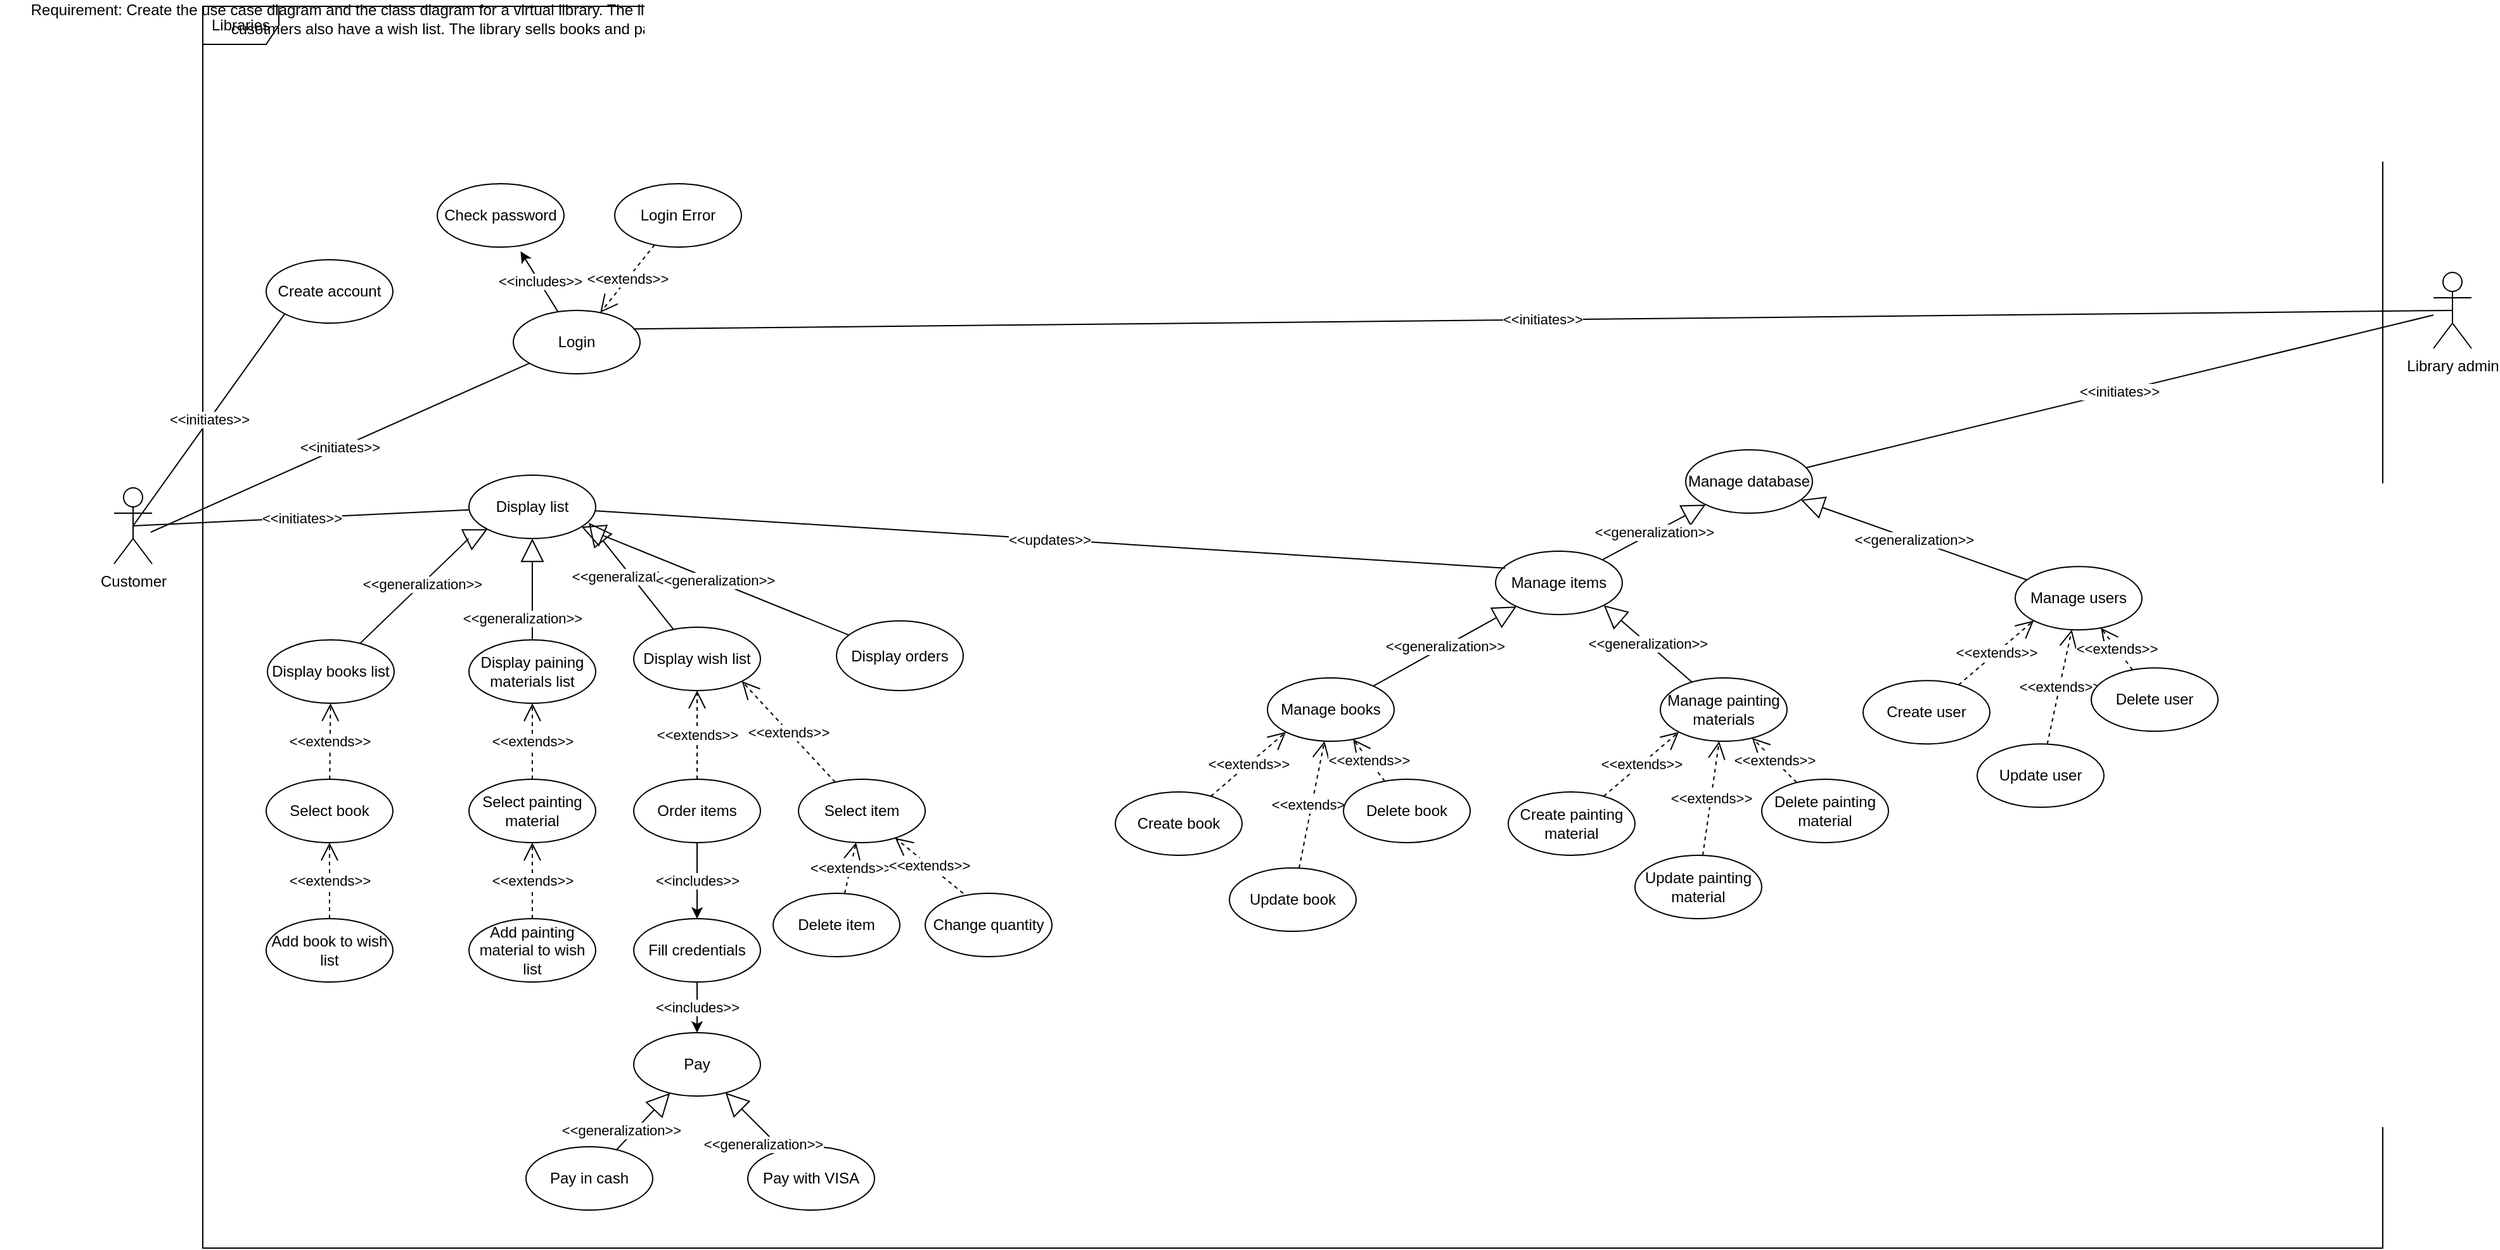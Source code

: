 <mxfile version="14.5.1" type="device"><diagram id="Yia_Mjs-g3SSGOk-4FDy" name="Page-1"><mxGraphModel dx="2370" dy="1370" grid="1" gridSize="10" guides="1" tooltips="1" connect="1" arrows="1" fold="1" page="1" pageScale="1" pageWidth="850" pageHeight="1100" math="0" shadow="0"><root><mxCell id="0"/><mxCell id="1" parent="0"/><mxCell id="6MQ6Q1Cc0P8-fGBVFd-8-1" value="Libraries" style="shape=umlFrame;whiteSpace=wrap;html=1;" parent="1" vertex="1"><mxGeometry x="170" y="20" width="1720" height="980" as="geometry"/></mxCell><mxCell id="6MQ6Q1Cc0P8-fGBVFd-8-2" value="Requirement:&amp;nbsp;Create the use case diagram and the class diagram for a virtual library. The library has customers that can place orders, the cusotmers also have a wish list. The library sells books and painting materials." style="text;html=1;strokeColor=none;fillColor=none;align=center;verticalAlign=middle;whiteSpace=wrap;rounded=0;" parent="1" vertex="1"><mxGeometry x="10" y="20" width="780" height="20" as="geometry"/></mxCell><mxCell id="6MQ6Q1Cc0P8-fGBVFd-8-3" value="Customer&lt;br&gt;" style="shape=umlActor;verticalLabelPosition=bottom;verticalAlign=top;html=1;outlineConnect=0;" parent="1" vertex="1"><mxGeometry x="100" y="400" width="30" height="60" as="geometry"/></mxCell><mxCell id="6MQ6Q1Cc0P8-fGBVFd-8-13" value="Library admin" style="shape=umlActor;verticalLabelPosition=bottom;verticalAlign=top;html=1;outlineConnect=0;" parent="1" vertex="1"><mxGeometry x="1930" y="230" width="30" height="60" as="geometry"/></mxCell><mxCell id="6MQ6Q1Cc0P8-fGBVFd-8-14" value="Login" style="ellipse;whiteSpace=wrap;html=1;" parent="1" vertex="1"><mxGeometry x="415" y="260" width="100" height="50" as="geometry"/></mxCell><mxCell id="6MQ6Q1Cc0P8-fGBVFd-8-16" value="&amp;lt;&amp;lt;initiates&amp;gt;&amp;gt;" style="endArrow=none;html=1;exitX=1;exitY=0.333;exitDx=0;exitDy=0;exitPerimeter=0;" parent="1" target="6MQ6Q1Cc0P8-fGBVFd-8-14" edge="1"><mxGeometry width="50" height="50" relative="1" as="geometry"><mxPoint x="129.0" y="435" as="sourcePoint"/><mxPoint x="258.826" y="287.875" as="targetPoint"/></mxGeometry></mxCell><mxCell id="6MQ6Q1Cc0P8-fGBVFd-8-18" value="Check password" style="ellipse;whiteSpace=wrap;html=1;" parent="1" vertex="1"><mxGeometry x="355" y="160" width="100" height="50" as="geometry"/></mxCell><mxCell id="6MQ6Q1Cc0P8-fGBVFd-8-19" value="Login Error" style="ellipse;whiteSpace=wrap;html=1;" parent="1" vertex="1"><mxGeometry x="495" y="160" width="100" height="50" as="geometry"/></mxCell><mxCell id="6MQ6Q1Cc0P8-fGBVFd-8-24" value="&amp;lt;&amp;lt;extends&amp;gt;&amp;gt;" style="endArrow=open;endSize=12;dashed=1;html=1;" parent="1" source="6MQ6Q1Cc0P8-fGBVFd-8-19" target="6MQ6Q1Cc0P8-fGBVFd-8-14" edge="1"><mxGeometry width="160" relative="1" as="geometry"><mxPoint x="284.411" y="261.246" as="sourcePoint"/><mxPoint x="250.391" y="208.786" as="targetPoint"/></mxGeometry></mxCell><mxCell id="6MQ6Q1Cc0P8-fGBVFd-8-25" value="Select book" style="ellipse;whiteSpace=wrap;html=1;" parent="1" vertex="1"><mxGeometry x="220" y="630" width="100" height="50" as="geometry"/></mxCell><mxCell id="6MQ6Q1Cc0P8-fGBVFd-8-26" value="Display books&amp;nbsp;list" style="ellipse;whiteSpace=wrap;html=1;" parent="1" vertex="1"><mxGeometry x="221" y="520" width="100" height="50" as="geometry"/></mxCell><mxCell id="6MQ6Q1Cc0P8-fGBVFd-8-27" value="&amp;lt;&amp;lt;initiates&amp;gt;&amp;gt;" style="endArrow=none;html=1;exitX=0.5;exitY=0.5;exitDx=0;exitDy=0;exitPerimeter=0;" parent="1" source="6MQ6Q1Cc0P8-fGBVFd-8-3" target="6MQ6Q1Cc0P8-fGBVFd-8-29" edge="1"><mxGeometry width="50" height="50" relative="1" as="geometry"><mxPoint x="290" y="450" as="sourcePoint"/><mxPoint x="240" y="480" as="targetPoint"/></mxGeometry></mxCell><mxCell id="6MQ6Q1Cc0P8-fGBVFd-8-28" value="Display wish list" style="ellipse;whiteSpace=wrap;html=1;" parent="1" vertex="1"><mxGeometry x="510" y="510" width="100" height="50" as="geometry"/></mxCell><mxCell id="6MQ6Q1Cc0P8-fGBVFd-8-29" value="Display list" style="ellipse;whiteSpace=wrap;html=1;" parent="1" vertex="1"><mxGeometry x="380" y="390" width="100" height="50" as="geometry"/></mxCell><mxCell id="6MQ6Q1Cc0P8-fGBVFd-8-30" value="Add book to wish list" style="ellipse;whiteSpace=wrap;html=1;" parent="1" vertex="1"><mxGeometry x="220" y="740" width="100" height="50" as="geometry"/></mxCell><mxCell id="6MQ6Q1Cc0P8-fGBVFd-8-31" value="&amp;lt;&amp;lt;extends&amp;gt;&amp;gt;" style="endArrow=open;endSize=12;dashed=1;html=1;" parent="1" source="6MQ6Q1Cc0P8-fGBVFd-8-25" target="6MQ6Q1Cc0P8-fGBVFd-8-26" edge="1"><mxGeometry width="160" relative="1" as="geometry"><mxPoint x="311.43" y="388.212" as="sourcePoint"/><mxPoint x="269" y="560" as="targetPoint"/></mxGeometry></mxCell><mxCell id="6MQ6Q1Cc0P8-fGBVFd-8-33" value="&amp;lt;&amp;lt;extends&amp;gt;&amp;gt;" style="endArrow=open;endSize=12;dashed=1;html=1;" parent="1" source="6MQ6Q1Cc0P8-fGBVFd-8-30" target="6MQ6Q1Cc0P8-fGBVFd-8-25" edge="1"><mxGeometry width="160" relative="1" as="geometry"><mxPoint x="280" y="640" as="sourcePoint"/><mxPoint x="280" y="650" as="targetPoint"/></mxGeometry></mxCell><mxCell id="6MQ6Q1Cc0P8-fGBVFd-8-38" value="Select painting material" style="ellipse;whiteSpace=wrap;html=1;" parent="1" vertex="1"><mxGeometry x="380" y="630" width="100" height="50" as="geometry"/></mxCell><mxCell id="6MQ6Q1Cc0P8-fGBVFd-8-39" value="Display paining materials list" style="ellipse;whiteSpace=wrap;html=1;" parent="1" vertex="1"><mxGeometry x="380" y="520" width="100" height="50" as="geometry"/></mxCell><mxCell id="6MQ6Q1Cc0P8-fGBVFd-8-40" value="Add painting material to wish list" style="ellipse;whiteSpace=wrap;html=1;" parent="1" vertex="1"><mxGeometry x="380" y="740" width="100" height="50" as="geometry"/></mxCell><mxCell id="6MQ6Q1Cc0P8-fGBVFd-8-41" value="&amp;lt;&amp;lt;extends&amp;gt;&amp;gt;" style="endArrow=open;endSize=12;dashed=1;html=1;" parent="1" source="6MQ6Q1Cc0P8-fGBVFd-8-38" target="6MQ6Q1Cc0P8-fGBVFd-8-39" edge="1"><mxGeometry width="160" relative="1" as="geometry"><mxPoint x="471.43" y="388.212" as="sourcePoint"/><mxPoint x="429" y="560" as="targetPoint"/></mxGeometry></mxCell><mxCell id="6MQ6Q1Cc0P8-fGBVFd-8-42" value="&amp;lt;&amp;lt;extends&amp;gt;&amp;gt;" style="endArrow=open;endSize=12;dashed=1;html=1;" parent="1" source="6MQ6Q1Cc0P8-fGBVFd-8-40" target="6MQ6Q1Cc0P8-fGBVFd-8-38" edge="1"><mxGeometry width="160" relative="1" as="geometry"><mxPoint x="440" y="640" as="sourcePoint"/><mxPoint x="440" y="650" as="targetPoint"/></mxGeometry></mxCell><mxCell id="6MQ6Q1Cc0P8-fGBVFd-8-45" value="&amp;lt;&amp;lt;generalization&amp;gt;&amp;gt;" style="endArrow=block;endSize=16;endFill=0;html=1;" parent="1" source="6MQ6Q1Cc0P8-fGBVFd-8-26" target="6MQ6Q1Cc0P8-fGBVFd-8-29" edge="1"><mxGeometry width="160" relative="1" as="geometry"><mxPoint x="230" y="570" as="sourcePoint"/><mxPoint x="390" y="570" as="targetPoint"/><Array as="points"><mxPoint x="380" y="440"/></Array></mxGeometry></mxCell><mxCell id="6MQ6Q1Cc0P8-fGBVFd-8-47" value="&amp;lt;&amp;lt;generalization&amp;gt;&amp;gt;" style="endArrow=block;endSize=16;endFill=0;html=1;" parent="1" source="6MQ6Q1Cc0P8-fGBVFd-8-39" target="6MQ6Q1Cc0P8-fGBVFd-8-29" edge="1"><mxGeometry x="-0.557" y="8" width="160" relative="1" as="geometry"><mxPoint x="298.644" y="531.803" as="sourcePoint"/><mxPoint x="381.367" y="428.199" as="targetPoint"/><mxPoint as="offset"/></mxGeometry></mxCell><mxCell id="6MQ6Q1Cc0P8-fGBVFd-8-49" value="&amp;lt;&amp;lt;generalization&amp;gt;&amp;gt;" style="endArrow=block;endSize=16;endFill=0;html=1;entryX=0.945;entryY=0.751;entryDx=0;entryDy=0;entryPerimeter=0;" parent="1" source="6MQ6Q1Cc0P8-fGBVFd-8-28" target="6MQ6Q1Cc0P8-fGBVFd-8-29" edge="1"><mxGeometry width="160" relative="1" as="geometry"><mxPoint x="308.644" y="541.803" as="sourcePoint"/><mxPoint x="391.367" y="438.199" as="targetPoint"/></mxGeometry></mxCell><mxCell id="6MQ6Q1Cc0P8-fGBVFd-8-50" value="&amp;lt;&amp;lt;extends&amp;gt;&amp;gt;" style="endArrow=open;endSize=12;dashed=1;html=1;" parent="1" source="6MQ6Q1Cc0P8-fGBVFd-8-54" target="6MQ6Q1Cc0P8-fGBVFd-8-28" edge="1"><mxGeometry width="160" relative="1" as="geometry"><mxPoint x="440" y="640" as="sourcePoint"/><mxPoint x="440" y="580" as="targetPoint"/></mxGeometry></mxCell><mxCell id="6MQ6Q1Cc0P8-fGBVFd-8-51" value="Delete item" style="ellipse;whiteSpace=wrap;html=1;" parent="1" vertex="1"><mxGeometry x="620" y="720" width="100" height="50" as="geometry"/></mxCell><mxCell id="6MQ6Q1Cc0P8-fGBVFd-8-52" value="Create account" style="ellipse;whiteSpace=wrap;html=1;" parent="1" vertex="1"><mxGeometry x="220" y="220" width="100" height="50" as="geometry"/></mxCell><mxCell id="6MQ6Q1Cc0P8-fGBVFd-8-53" value="Select item" style="ellipse;whiteSpace=wrap;html=1;" parent="1" vertex="1"><mxGeometry x="640" y="630" width="100" height="50" as="geometry"/></mxCell><mxCell id="6MQ6Q1Cc0P8-fGBVFd-8-54" value="Order items" style="ellipse;whiteSpace=wrap;html=1;" parent="1" vertex="1"><mxGeometry x="510" y="630" width="100" height="50" as="geometry"/></mxCell><mxCell id="6MQ6Q1Cc0P8-fGBVFd-8-55" value="&amp;lt;&amp;lt;initiates&amp;gt;&amp;gt;" style="endArrow=none;html=1;exitX=0.5;exitY=0.5;exitDx=0;exitDy=0;exitPerimeter=0;entryX=0;entryY=1;entryDx=0;entryDy=0;" parent="1" source="6MQ6Q1Cc0P8-fGBVFd-8-3" target="6MQ6Q1Cc0P8-fGBVFd-8-52" edge="1"><mxGeometry width="50" height="50" relative="1" as="geometry"><mxPoint x="290" y="460" as="sourcePoint"/><mxPoint x="340" y="410" as="targetPoint"/></mxGeometry></mxCell><mxCell id="6MQ6Q1Cc0P8-fGBVFd-8-56" value="&amp;lt;&amp;lt;extends&amp;gt;&amp;gt;" style="endArrow=open;endSize=12;dashed=1;html=1;entryX=1;entryY=1;entryDx=0;entryDy=0;" parent="1" source="6MQ6Q1Cc0P8-fGBVFd-8-53" target="6MQ6Q1Cc0P8-fGBVFd-8-28" edge="1"><mxGeometry width="160" relative="1" as="geometry"><mxPoint x="570" y="640" as="sourcePoint"/><mxPoint x="570" y="570" as="targetPoint"/></mxGeometry></mxCell><mxCell id="6MQ6Q1Cc0P8-fGBVFd-8-58" value="Pay with VISA" style="ellipse;whiteSpace=wrap;html=1;" parent="1" vertex="1"><mxGeometry x="600" y="920" width="100" height="50" as="geometry"/></mxCell><mxCell id="6MQ6Q1Cc0P8-fGBVFd-8-59" value="Pay in cash" style="ellipse;whiteSpace=wrap;html=1;" parent="1" vertex="1"><mxGeometry x="425" y="920" width="100" height="50" as="geometry"/></mxCell><mxCell id="6MQ6Q1Cc0P8-fGBVFd-8-60" value="Pay" style="ellipse;whiteSpace=wrap;html=1;" parent="1" vertex="1"><mxGeometry x="510" y="830" width="100" height="50" as="geometry"/></mxCell><mxCell id="6MQ6Q1Cc0P8-fGBVFd-8-61" value="Fill credentials" style="ellipse;whiteSpace=wrap;html=1;" parent="1" vertex="1"><mxGeometry x="510" y="740" width="100" height="50" as="geometry"/></mxCell><mxCell id="6MQ6Q1Cc0P8-fGBVFd-8-62" value="Change quantity&lt;br&gt;" style="ellipse;whiteSpace=wrap;html=1;" parent="1" vertex="1"><mxGeometry x="740" y="720" width="100" height="50" as="geometry"/></mxCell><mxCell id="6MQ6Q1Cc0P8-fGBVFd-8-63" value="&amp;lt;&amp;lt;extends&amp;gt;&amp;gt;" style="endArrow=open;endSize=12;dashed=1;html=1;" parent="1" edge="1"><mxGeometry width="160" relative="1" as="geometry"><mxPoint x="676.422" y="720.147" as="sourcePoint"/><mxPoint x="685.443" y="679.845" as="targetPoint"/></mxGeometry></mxCell><mxCell id="6MQ6Q1Cc0P8-fGBVFd-8-64" value="&amp;lt;&amp;lt;extends&amp;gt;&amp;gt;" style="endArrow=open;endSize=12;dashed=1;html=1;exitX=0.3;exitY=0;exitDx=0;exitDy=0;exitPerimeter=0;" parent="1" source="6MQ6Q1Cc0P8-fGBVFd-8-62" target="6MQ6Q1Cc0P8-fGBVFd-8-53" edge="1"><mxGeometry width="160" relative="1" as="geometry"><mxPoint x="686.422" y="730.147" as="sourcePoint"/><mxPoint x="695.443" y="689.845" as="targetPoint"/></mxGeometry></mxCell><mxCell id="6MQ6Q1Cc0P8-fGBVFd-8-66" value="&amp;lt;&amp;lt;includes&amp;gt;&amp;gt;" style="endArrow=classic;html=1;" parent="1" source="6MQ6Q1Cc0P8-fGBVFd-8-54" target="6MQ6Q1Cc0P8-fGBVFd-8-61" edge="1"><mxGeometry width="50" height="50" relative="1" as="geometry"><mxPoint x="590" y="710" as="sourcePoint"/><mxPoint x="550" y="830" as="targetPoint"/></mxGeometry></mxCell><mxCell id="6MQ6Q1Cc0P8-fGBVFd-8-67" value="&amp;lt;&amp;lt;includes&amp;gt;&amp;gt;" style="endArrow=classic;html=1;entryX=0.5;entryY=0;entryDx=0;entryDy=0;" parent="1" source="6MQ6Q1Cc0P8-fGBVFd-8-61" target="6MQ6Q1Cc0P8-fGBVFd-8-60" edge="1"><mxGeometry width="50" height="50" relative="1" as="geometry"><mxPoint x="590" y="810" as="sourcePoint"/><mxPoint x="340" y="550" as="targetPoint"/></mxGeometry></mxCell><mxCell id="6MQ6Q1Cc0P8-fGBVFd-8-68" value="&amp;lt;&amp;lt;includes&amp;gt;&amp;gt;" style="endArrow=classic;html=1;entryX=0.657;entryY=1.068;entryDx=0;entryDy=0;entryPerimeter=0;" parent="1" source="6MQ6Q1Cc0P8-fGBVFd-8-14" target="6MQ6Q1Cc0P8-fGBVFd-8-18" edge="1"><mxGeometry width="50" height="50" relative="1" as="geometry"><mxPoint x="405" y="270" as="sourcePoint"/><mxPoint x="455" y="220" as="targetPoint"/></mxGeometry></mxCell><mxCell id="6MQ6Q1Cc0P8-fGBVFd-8-69" value="&amp;lt;&amp;lt;generalization&amp;gt;&amp;gt;" style="endArrow=block;endSize=16;endFill=0;html=1;" parent="1" source="6MQ6Q1Cc0P8-fGBVFd-8-59" target="6MQ6Q1Cc0P8-fGBVFd-8-60" edge="1"><mxGeometry x="-0.557" y="8" width="160" relative="1" as="geometry"><mxPoint x="433.453" y="530.215" as="sourcePoint"/><mxPoint x="406.634" y="429.779" as="targetPoint"/><mxPoint as="offset"/></mxGeometry></mxCell><mxCell id="6MQ6Q1Cc0P8-fGBVFd-8-70" value="&amp;lt;&amp;lt;generalization&amp;gt;&amp;gt;" style="endArrow=block;endSize=16;endFill=0;html=1;" parent="1" source="6MQ6Q1Cc0P8-fGBVFd-8-58" target="6MQ6Q1Cc0P8-fGBVFd-8-60" edge="1"><mxGeometry x="-0.557" y="8" width="160" relative="1" as="geometry"><mxPoint x="520.041" y="922.096" as="sourcePoint"/><mxPoint x="550.101" y="887.935" as="targetPoint"/><mxPoint as="offset"/></mxGeometry></mxCell><mxCell id="6MQ6Q1Cc0P8-fGBVFd-8-72" value="&amp;lt;&amp;lt;initiates&amp;gt;&amp;gt;" style="endArrow=none;html=1;entryX=0.5;entryY=0.5;entryDx=0;entryDy=0;entryPerimeter=0;exitX=0.948;exitY=0.292;exitDx=0;exitDy=0;exitPerimeter=0;" parent="1" source="6MQ6Q1Cc0P8-fGBVFd-8-14" target="6MQ6Q1Cc0P8-fGBVFd-8-13" edge="1"><mxGeometry width="50" height="50" relative="1" as="geometry"><mxPoint x="770" y="400" as="sourcePoint"/><mxPoint x="820" y="350" as="targetPoint"/></mxGeometry></mxCell><mxCell id="6MQ6Q1Cc0P8-fGBVFd-8-74" value="Manage books" style="ellipse;whiteSpace=wrap;html=1;" parent="1" vertex="1"><mxGeometry x="1010" y="550" width="100" height="50" as="geometry"/></mxCell><mxCell id="6MQ6Q1Cc0P8-fGBVFd-8-76" value="Manage items" style="ellipse;whiteSpace=wrap;html=1;" parent="1" vertex="1"><mxGeometry x="1190" y="450" width="100" height="50" as="geometry"/></mxCell><mxCell id="6MQ6Q1Cc0P8-fGBVFd-8-77" value="Manage database" style="ellipse;whiteSpace=wrap;html=1;" parent="1" vertex="1"><mxGeometry x="1340" y="370" width="100" height="50" as="geometry"/></mxCell><mxCell id="6MQ6Q1Cc0P8-fGBVFd-8-78" value="&amp;lt;&amp;lt;updates&amp;gt;&amp;gt;" style="endArrow=none;html=1;entryX=0.075;entryY=0.268;entryDx=0;entryDy=0;entryPerimeter=0;" parent="1" source="6MQ6Q1Cc0P8-fGBVFd-8-29" target="6MQ6Q1Cc0P8-fGBVFd-8-76" edge="1"><mxGeometry width="50" height="50" relative="1" as="geometry"><mxPoint x="580" y="580" as="sourcePoint"/><mxPoint x="630" y="530" as="targetPoint"/></mxGeometry></mxCell><mxCell id="6MQ6Q1Cc0P8-fGBVFd-8-79" value="&amp;lt;&amp;lt;generalization&amp;gt;&amp;gt;" style="endArrow=block;endSize=16;endFill=0;html=1;" parent="1" source="6MQ6Q1Cc0P8-fGBVFd-8-76" target="6MQ6Q1Cc0P8-fGBVFd-8-77" edge="1"><mxGeometry width="160" relative="1" as="geometry"><mxPoint x="651.607" y="511.753" as="sourcePoint"/><mxPoint x="584.5" y="427.55" as="targetPoint"/></mxGeometry></mxCell><mxCell id="6MQ6Q1Cc0P8-fGBVFd-8-81" value="&amp;lt;&amp;lt;generalization&amp;gt;&amp;gt;" style="endArrow=block;endSize=16;endFill=0;html=1;" parent="1" source="6MQ6Q1Cc0P8-fGBVFd-8-74" target="6MQ6Q1Cc0P8-fGBVFd-8-76" edge="1"><mxGeometry width="160" relative="1" as="geometry"><mxPoint x="1311.564" y="482.916" as="sourcePoint"/><mxPoint x="1273.394" y="447.095" as="targetPoint"/></mxGeometry></mxCell><mxCell id="6MQ6Q1Cc0P8-fGBVFd-8-93" value="Create book" style="ellipse;whiteSpace=wrap;html=1;" parent="1" vertex="1"><mxGeometry x="890" y="640" width="100" height="50" as="geometry"/></mxCell><mxCell id="6MQ6Q1Cc0P8-fGBVFd-8-96" value="&amp;lt;&amp;lt;extends&amp;gt;&amp;gt;" style="endArrow=open;endSize=12;dashed=1;html=1;entryX=0;entryY=1;entryDx=0;entryDy=0;" parent="1" source="6MQ6Q1Cc0P8-fGBVFd-8-93" target="6MQ6Q1Cc0P8-fGBVFd-8-74" edge="1"><mxGeometry width="160" relative="1" as="geometry"><mxPoint x="780" y="730" as="sourcePoint"/><mxPoint x="726.205" y="686.291" as="targetPoint"/></mxGeometry></mxCell><mxCell id="6MQ6Q1Cc0P8-fGBVFd-8-97" value="Update book" style="ellipse;whiteSpace=wrap;html=1;" parent="1" vertex="1"><mxGeometry x="980" y="700" width="100" height="50" as="geometry"/></mxCell><mxCell id="6MQ6Q1Cc0P8-fGBVFd-8-98" value="&amp;lt;&amp;lt;extends&amp;gt;&amp;gt;" style="endArrow=open;endSize=12;dashed=1;html=1;" parent="1" source="6MQ6Q1Cc0P8-fGBVFd-8-97" target="6MQ6Q1Cc0P8-fGBVFd-8-74" edge="1"><mxGeometry width="160" relative="1" as="geometry"><mxPoint x="790" y="740" as="sourcePoint"/><mxPoint x="1035" y="600" as="targetPoint"/></mxGeometry></mxCell><mxCell id="6MQ6Q1Cc0P8-fGBVFd-8-99" value="Delete book" style="ellipse;whiteSpace=wrap;html=1;" parent="1" vertex="1"><mxGeometry x="1070" y="630" width="100" height="50" as="geometry"/></mxCell><mxCell id="6MQ6Q1Cc0P8-fGBVFd-8-100" value="&amp;lt;&amp;lt;extends&amp;gt;&amp;gt;" style="endArrow=open;endSize=12;dashed=1;html=1;" parent="1" source="6MQ6Q1Cc0P8-fGBVFd-8-99" target="6MQ6Q1Cc0P8-fGBVFd-8-74" edge="1"><mxGeometry width="160" relative="1" as="geometry"><mxPoint x="1000" y="748.66" as="sourcePoint"/><mxPoint x="1244.645" y="611.338" as="targetPoint"/></mxGeometry></mxCell><mxCell id="6MQ6Q1Cc0P8-fGBVFd-8-110" value="Manage painting materials" style="ellipse;whiteSpace=wrap;html=1;" parent="1" vertex="1"><mxGeometry x="1320" y="550" width="100" height="50" as="geometry"/></mxCell><mxCell id="6MQ6Q1Cc0P8-fGBVFd-8-111" value="&amp;lt;&amp;lt;generalization&amp;gt;&amp;gt;" style="endArrow=block;endSize=16;endFill=0;html=1;entryX=1;entryY=1;entryDx=0;entryDy=0;" parent="1" source="6MQ6Q1Cc0P8-fGBVFd-8-110" target="6MQ6Q1Cc0P8-fGBVFd-8-76" edge="1"><mxGeometry width="160" relative="1" as="geometry"><mxPoint x="1621.564" y="482.916" as="sourcePoint"/><mxPoint x="1419.959" y="517.904" as="targetPoint"/></mxGeometry></mxCell><mxCell id="6MQ6Q1Cc0P8-fGBVFd-8-112" value="Create painting material" style="ellipse;whiteSpace=wrap;html=1;" parent="1" vertex="1"><mxGeometry x="1200" y="640" width="100" height="50" as="geometry"/></mxCell><mxCell id="6MQ6Q1Cc0P8-fGBVFd-8-113" value="&amp;lt;&amp;lt;extends&amp;gt;&amp;gt;" style="endArrow=open;endSize=12;dashed=1;html=1;entryX=0;entryY=1;entryDx=0;entryDy=0;" parent="1" source="6MQ6Q1Cc0P8-fGBVFd-8-112" target="6MQ6Q1Cc0P8-fGBVFd-8-110" edge="1"><mxGeometry width="160" relative="1" as="geometry"><mxPoint x="1090" y="730" as="sourcePoint"/><mxPoint x="1036.205" y="686.291" as="targetPoint"/></mxGeometry></mxCell><mxCell id="6MQ6Q1Cc0P8-fGBVFd-8-114" value="Update painting material" style="ellipse;whiteSpace=wrap;html=1;" parent="1" vertex="1"><mxGeometry x="1300" y="690" width="100" height="50" as="geometry"/></mxCell><mxCell id="6MQ6Q1Cc0P8-fGBVFd-8-115" value="&amp;lt;&amp;lt;extends&amp;gt;&amp;gt;" style="endArrow=open;endSize=12;dashed=1;html=1;" parent="1" source="6MQ6Q1Cc0P8-fGBVFd-8-114" target="6MQ6Q1Cc0P8-fGBVFd-8-110" edge="1"><mxGeometry width="160" relative="1" as="geometry"><mxPoint x="1100" y="740" as="sourcePoint"/><mxPoint x="1344.645" y="602.678" as="targetPoint"/></mxGeometry></mxCell><mxCell id="6MQ6Q1Cc0P8-fGBVFd-8-116" value="Delete painting material" style="ellipse;whiteSpace=wrap;html=1;" parent="1" vertex="1"><mxGeometry x="1400" y="630" width="100" height="50" as="geometry"/></mxCell><mxCell id="6MQ6Q1Cc0P8-fGBVFd-8-117" value="&amp;lt;&amp;lt;extends&amp;gt;&amp;gt;" style="endArrow=open;endSize=12;dashed=1;html=1;" parent="1" source="6MQ6Q1Cc0P8-fGBVFd-8-116" target="6MQ6Q1Cc0P8-fGBVFd-8-110" edge="1"><mxGeometry width="160" relative="1" as="geometry"><mxPoint x="1310" y="748.66" as="sourcePoint"/><mxPoint x="1554.645" y="611.338" as="targetPoint"/></mxGeometry></mxCell><mxCell id="6MQ6Q1Cc0P8-fGBVFd-8-118" value="Manage users" style="ellipse;whiteSpace=wrap;html=1;" parent="1" vertex="1"><mxGeometry x="1600" y="462.1" width="100" height="50" as="geometry"/></mxCell><mxCell id="6MQ6Q1Cc0P8-fGBVFd-8-119" value="&amp;lt;&amp;lt;generalization&amp;gt;&amp;gt;" style="endArrow=block;endSize=16;endFill=0;html=1;" parent="1" source="6MQ6Q1Cc0P8-fGBVFd-8-118" target="6MQ6Q1Cc0P8-fGBVFd-8-77" edge="1"><mxGeometry width="160" relative="1" as="geometry"><mxPoint x="1901.564" y="395.016" as="sourcePoint"/><mxPoint x="1699.959" y="430.004" as="targetPoint"/></mxGeometry></mxCell><mxCell id="6MQ6Q1Cc0P8-fGBVFd-8-120" value="Create user" style="ellipse;whiteSpace=wrap;html=1;" parent="1" vertex="1"><mxGeometry x="1480" y="552.1" width="100" height="50" as="geometry"/></mxCell><mxCell id="6MQ6Q1Cc0P8-fGBVFd-8-121" value="&amp;lt;&amp;lt;extends&amp;gt;&amp;gt;" style="endArrow=open;endSize=12;dashed=1;html=1;entryX=0;entryY=1;entryDx=0;entryDy=0;" parent="1" source="6MQ6Q1Cc0P8-fGBVFd-8-120" target="6MQ6Q1Cc0P8-fGBVFd-8-118" edge="1"><mxGeometry width="160" relative="1" as="geometry"><mxPoint x="1370" y="642.1" as="sourcePoint"/><mxPoint x="1316.205" y="598.391" as="targetPoint"/></mxGeometry></mxCell><mxCell id="6MQ6Q1Cc0P8-fGBVFd-8-122" value="Update user" style="ellipse;whiteSpace=wrap;html=1;" parent="1" vertex="1"><mxGeometry x="1570" y="602.1" width="100" height="50" as="geometry"/></mxCell><mxCell id="6MQ6Q1Cc0P8-fGBVFd-8-123" value="&amp;lt;&amp;lt;extends&amp;gt;&amp;gt;" style="endArrow=open;endSize=12;dashed=1;html=1;" parent="1" source="6MQ6Q1Cc0P8-fGBVFd-8-122" target="6MQ6Q1Cc0P8-fGBVFd-8-118" edge="1"><mxGeometry width="160" relative="1" as="geometry"><mxPoint x="1380" y="652.1" as="sourcePoint"/><mxPoint x="1624.645" y="514.778" as="targetPoint"/></mxGeometry></mxCell><mxCell id="6MQ6Q1Cc0P8-fGBVFd-8-124" value="Delete user" style="ellipse;whiteSpace=wrap;html=1;" parent="1" vertex="1"><mxGeometry x="1660" y="542.1" width="100" height="50" as="geometry"/></mxCell><mxCell id="6MQ6Q1Cc0P8-fGBVFd-8-125" value="&amp;lt;&amp;lt;extends&amp;gt;&amp;gt;" style="endArrow=open;endSize=12;dashed=1;html=1;" parent="1" source="6MQ6Q1Cc0P8-fGBVFd-8-124" target="6MQ6Q1Cc0P8-fGBVFd-8-118" edge="1"><mxGeometry width="160" relative="1" as="geometry"><mxPoint x="1590" y="660.76" as="sourcePoint"/><mxPoint x="1834.645" y="523.438" as="targetPoint"/></mxGeometry></mxCell><mxCell id="6MQ6Q1Cc0P8-fGBVFd-8-127" value="&amp;lt;&amp;lt;initiates&amp;gt;&amp;gt;" style="endArrow=none;html=1;" parent="1" source="6MQ6Q1Cc0P8-fGBVFd-8-77" target="6MQ6Q1Cc0P8-fGBVFd-8-13" edge="1"><mxGeometry width="50" height="50" relative="1" as="geometry"><mxPoint x="1210" y="580" as="sourcePoint"/><mxPoint x="1260" y="530" as="targetPoint"/></mxGeometry></mxCell><mxCell id="AWesjpxvJ07LxTcjkfb8-1" value="Display orders" style="ellipse;whiteSpace=wrap;html=1;" parent="1" vertex="1"><mxGeometry x="670" y="505" width="100" height="55" as="geometry"/></mxCell><mxCell id="AWesjpxvJ07LxTcjkfb8-2" value="&amp;lt;&amp;lt;generalization&amp;gt;&amp;gt;" style="endArrow=block;endSize=16;endFill=0;html=1;" parent="1" source="AWesjpxvJ07LxTcjkfb8-1" target="6MQ6Q1Cc0P8-fGBVFd-8-29" edge="1"><mxGeometry width="160" relative="1" as="geometry"><mxPoint x="551.543" y="521.766" as="sourcePoint"/><mxPoint x="484.5" y="437.55" as="targetPoint"/></mxGeometry></mxCell></root></mxGraphModel></diagram></mxfile>